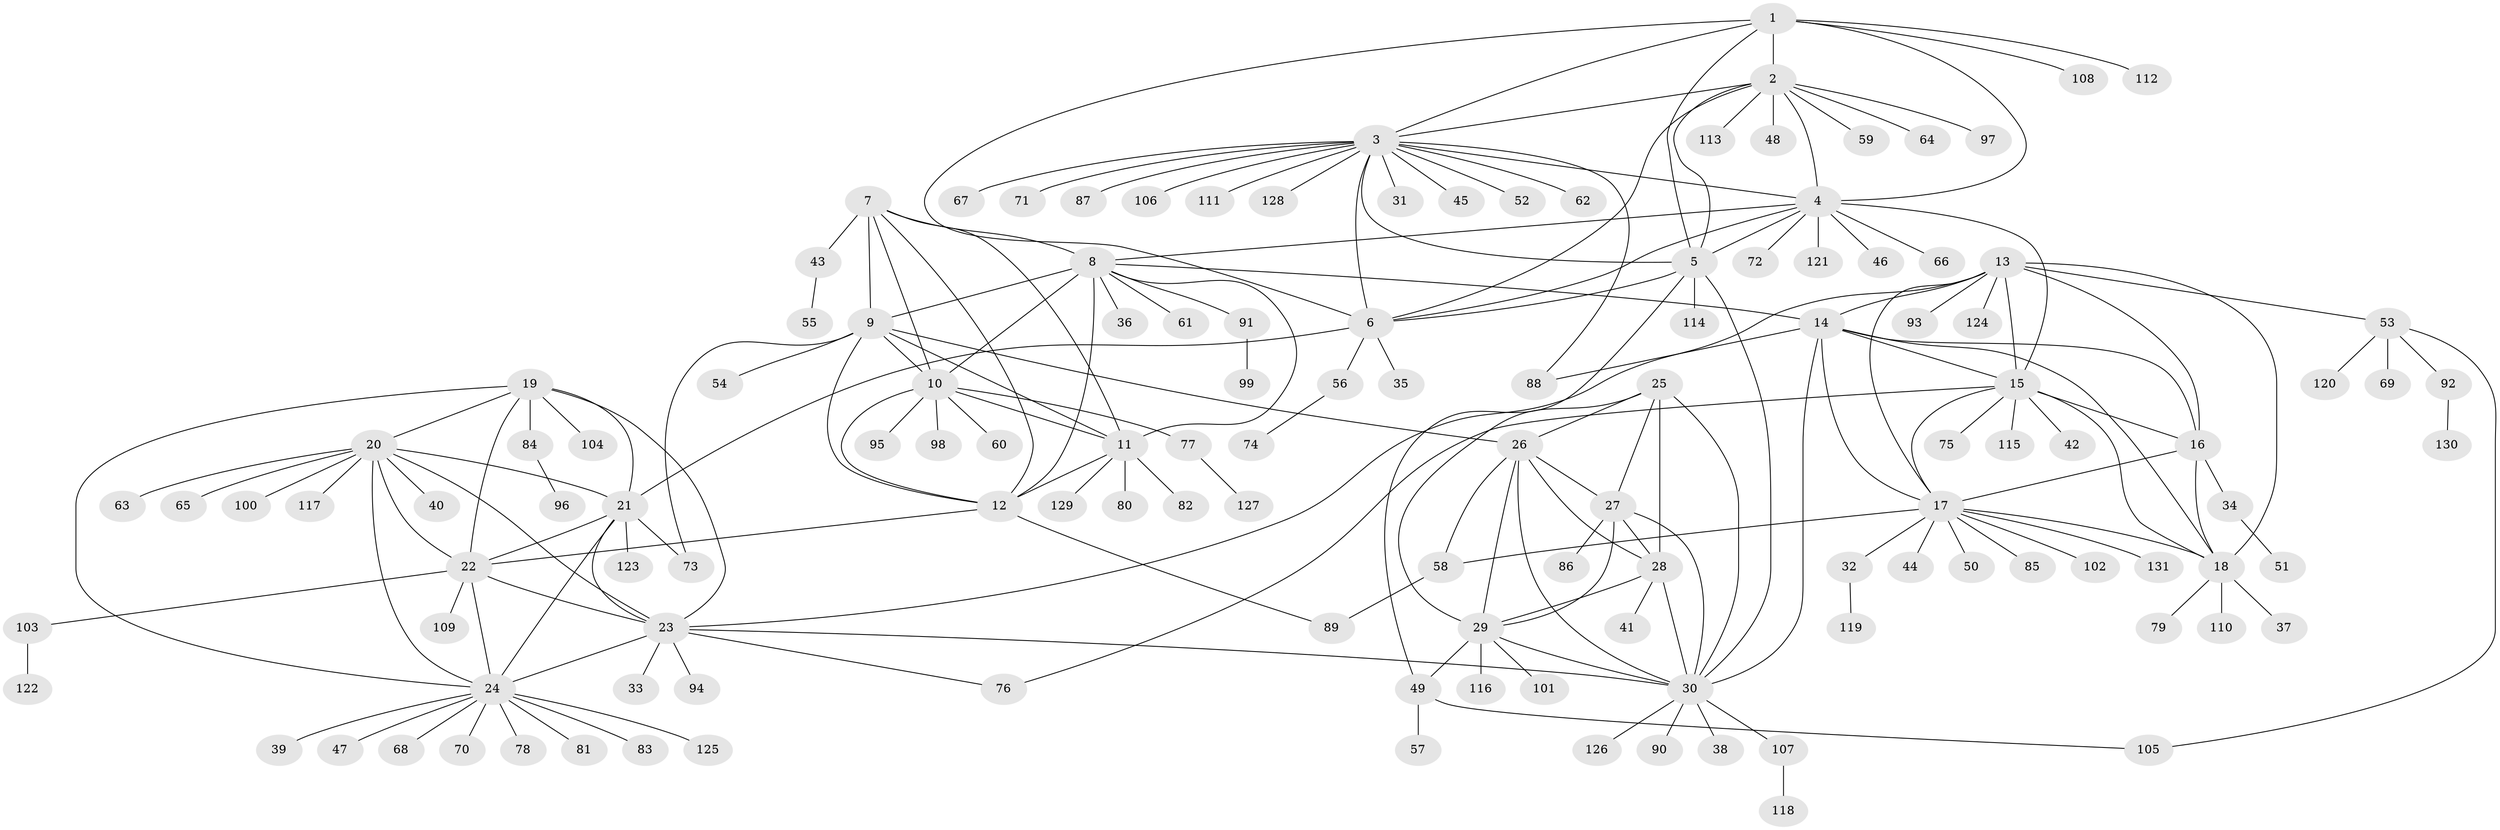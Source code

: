 // Generated by graph-tools (version 1.1) at 2025/02/03/09/25 03:02:36]
// undirected, 131 vertices, 193 edges
graph export_dot {
graph [start="1"]
  node [color=gray90,style=filled];
  1;
  2;
  3;
  4;
  5;
  6;
  7;
  8;
  9;
  10;
  11;
  12;
  13;
  14;
  15;
  16;
  17;
  18;
  19;
  20;
  21;
  22;
  23;
  24;
  25;
  26;
  27;
  28;
  29;
  30;
  31;
  32;
  33;
  34;
  35;
  36;
  37;
  38;
  39;
  40;
  41;
  42;
  43;
  44;
  45;
  46;
  47;
  48;
  49;
  50;
  51;
  52;
  53;
  54;
  55;
  56;
  57;
  58;
  59;
  60;
  61;
  62;
  63;
  64;
  65;
  66;
  67;
  68;
  69;
  70;
  71;
  72;
  73;
  74;
  75;
  76;
  77;
  78;
  79;
  80;
  81;
  82;
  83;
  84;
  85;
  86;
  87;
  88;
  89;
  90;
  91;
  92;
  93;
  94;
  95;
  96;
  97;
  98;
  99;
  100;
  101;
  102;
  103;
  104;
  105;
  106;
  107;
  108;
  109;
  110;
  111;
  112;
  113;
  114;
  115;
  116;
  117;
  118;
  119;
  120;
  121;
  122;
  123;
  124;
  125;
  126;
  127;
  128;
  129;
  130;
  131;
  1 -- 2;
  1 -- 3;
  1 -- 4;
  1 -- 5;
  1 -- 6;
  1 -- 108;
  1 -- 112;
  2 -- 3;
  2 -- 4;
  2 -- 5;
  2 -- 6;
  2 -- 48;
  2 -- 59;
  2 -- 64;
  2 -- 97;
  2 -- 113;
  3 -- 4;
  3 -- 5;
  3 -- 6;
  3 -- 31;
  3 -- 45;
  3 -- 52;
  3 -- 62;
  3 -- 67;
  3 -- 71;
  3 -- 87;
  3 -- 88;
  3 -- 106;
  3 -- 111;
  3 -- 128;
  4 -- 5;
  4 -- 6;
  4 -- 8;
  4 -- 15;
  4 -- 46;
  4 -- 66;
  4 -- 72;
  4 -- 121;
  5 -- 6;
  5 -- 30;
  5 -- 49;
  5 -- 114;
  6 -- 21;
  6 -- 35;
  6 -- 56;
  7 -- 8;
  7 -- 9;
  7 -- 10;
  7 -- 11;
  7 -- 12;
  7 -- 43;
  8 -- 9;
  8 -- 10;
  8 -- 11;
  8 -- 12;
  8 -- 14;
  8 -- 36;
  8 -- 61;
  8 -- 91;
  9 -- 10;
  9 -- 11;
  9 -- 12;
  9 -- 26;
  9 -- 54;
  9 -- 73;
  10 -- 11;
  10 -- 12;
  10 -- 60;
  10 -- 77;
  10 -- 95;
  10 -- 98;
  11 -- 12;
  11 -- 80;
  11 -- 82;
  11 -- 129;
  12 -- 22;
  12 -- 89;
  13 -- 14;
  13 -- 15;
  13 -- 16;
  13 -- 17;
  13 -- 18;
  13 -- 23;
  13 -- 53;
  13 -- 93;
  13 -- 124;
  14 -- 15;
  14 -- 16;
  14 -- 17;
  14 -- 18;
  14 -- 30;
  14 -- 88;
  15 -- 16;
  15 -- 17;
  15 -- 18;
  15 -- 42;
  15 -- 75;
  15 -- 76;
  15 -- 115;
  16 -- 17;
  16 -- 18;
  16 -- 34;
  17 -- 18;
  17 -- 32;
  17 -- 44;
  17 -- 50;
  17 -- 58;
  17 -- 85;
  17 -- 102;
  17 -- 131;
  18 -- 37;
  18 -- 79;
  18 -- 110;
  19 -- 20;
  19 -- 21;
  19 -- 22;
  19 -- 23;
  19 -- 24;
  19 -- 84;
  19 -- 104;
  20 -- 21;
  20 -- 22;
  20 -- 23;
  20 -- 24;
  20 -- 40;
  20 -- 63;
  20 -- 65;
  20 -- 100;
  20 -- 117;
  21 -- 22;
  21 -- 23;
  21 -- 24;
  21 -- 73;
  21 -- 123;
  22 -- 23;
  22 -- 24;
  22 -- 103;
  22 -- 109;
  23 -- 24;
  23 -- 30;
  23 -- 33;
  23 -- 76;
  23 -- 94;
  24 -- 39;
  24 -- 47;
  24 -- 68;
  24 -- 70;
  24 -- 78;
  24 -- 81;
  24 -- 83;
  24 -- 125;
  25 -- 26;
  25 -- 27;
  25 -- 28;
  25 -- 29;
  25 -- 30;
  26 -- 27;
  26 -- 28;
  26 -- 29;
  26 -- 30;
  26 -- 58;
  27 -- 28;
  27 -- 29;
  27 -- 30;
  27 -- 86;
  28 -- 29;
  28 -- 30;
  28 -- 41;
  29 -- 30;
  29 -- 49;
  29 -- 101;
  29 -- 116;
  30 -- 38;
  30 -- 90;
  30 -- 107;
  30 -- 126;
  32 -- 119;
  34 -- 51;
  43 -- 55;
  49 -- 57;
  49 -- 105;
  53 -- 69;
  53 -- 92;
  53 -- 105;
  53 -- 120;
  56 -- 74;
  58 -- 89;
  77 -- 127;
  84 -- 96;
  91 -- 99;
  92 -- 130;
  103 -- 122;
  107 -- 118;
}
